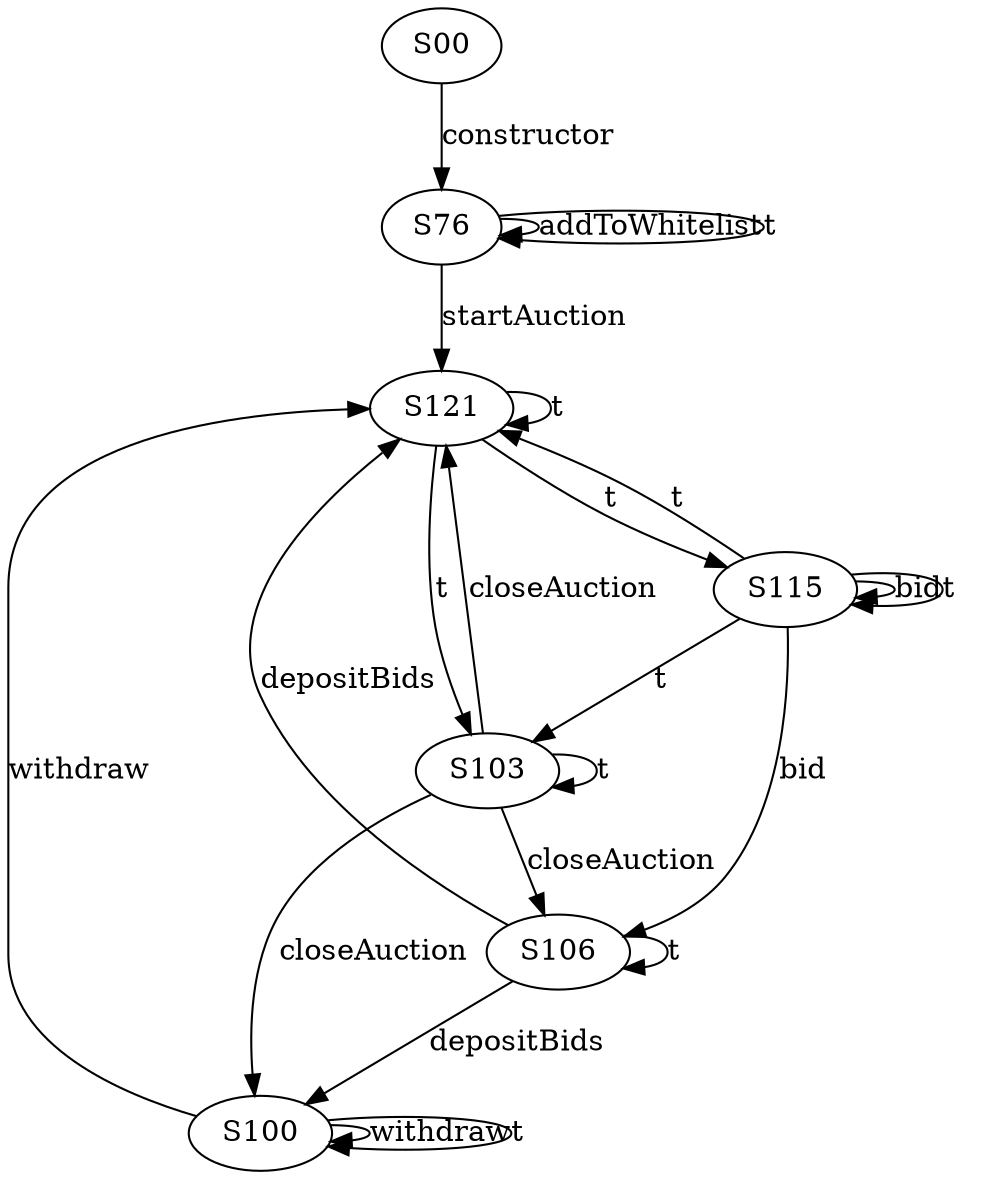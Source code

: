digraph {

S00->S76 [label="constructor", style="", color="black"]
S76->S121 [label="startAuction", style="", color="black"]
S76->S76 [label="addToWhitelist", style="", color="black"]
S100->S100 [label="withdraw", style="", color="black"]
S100->S121 [label="withdraw", style="", color="black"]
S76->S76 [label="t", style="", color="black"]
S100->S100 [label="t", style="", color="black"]
S115->S106 [label="bid", style="", color="black"]
S115->S115 [label="bid", style="", color="black"]
S106->S100 [label="depositBids", style="", color="black"]
S106->S121 [label="depositBids", style="", color="black"]
S103->S100 [label="closeAuction", style="", color="black"]
S103->S106 [label="closeAuction", style="", color="black"]
S103->S121 [label="closeAuction", style="", color="black"]
S103->S103 [label="t", style="", color="black"]
S106->S106 [label="t", style="", color="black"]
S115->S103 [label="t", style="", color="black"]
S115->S115 [label="t", style="", color="black"]
S115->S121 [label="t", style="", color="black"]
S121->S103 [label="t", style="", color="black"]
S121->S115 [label="t", style="", color="black"]
S121->S121 [label="t", style="", color="black"]
}